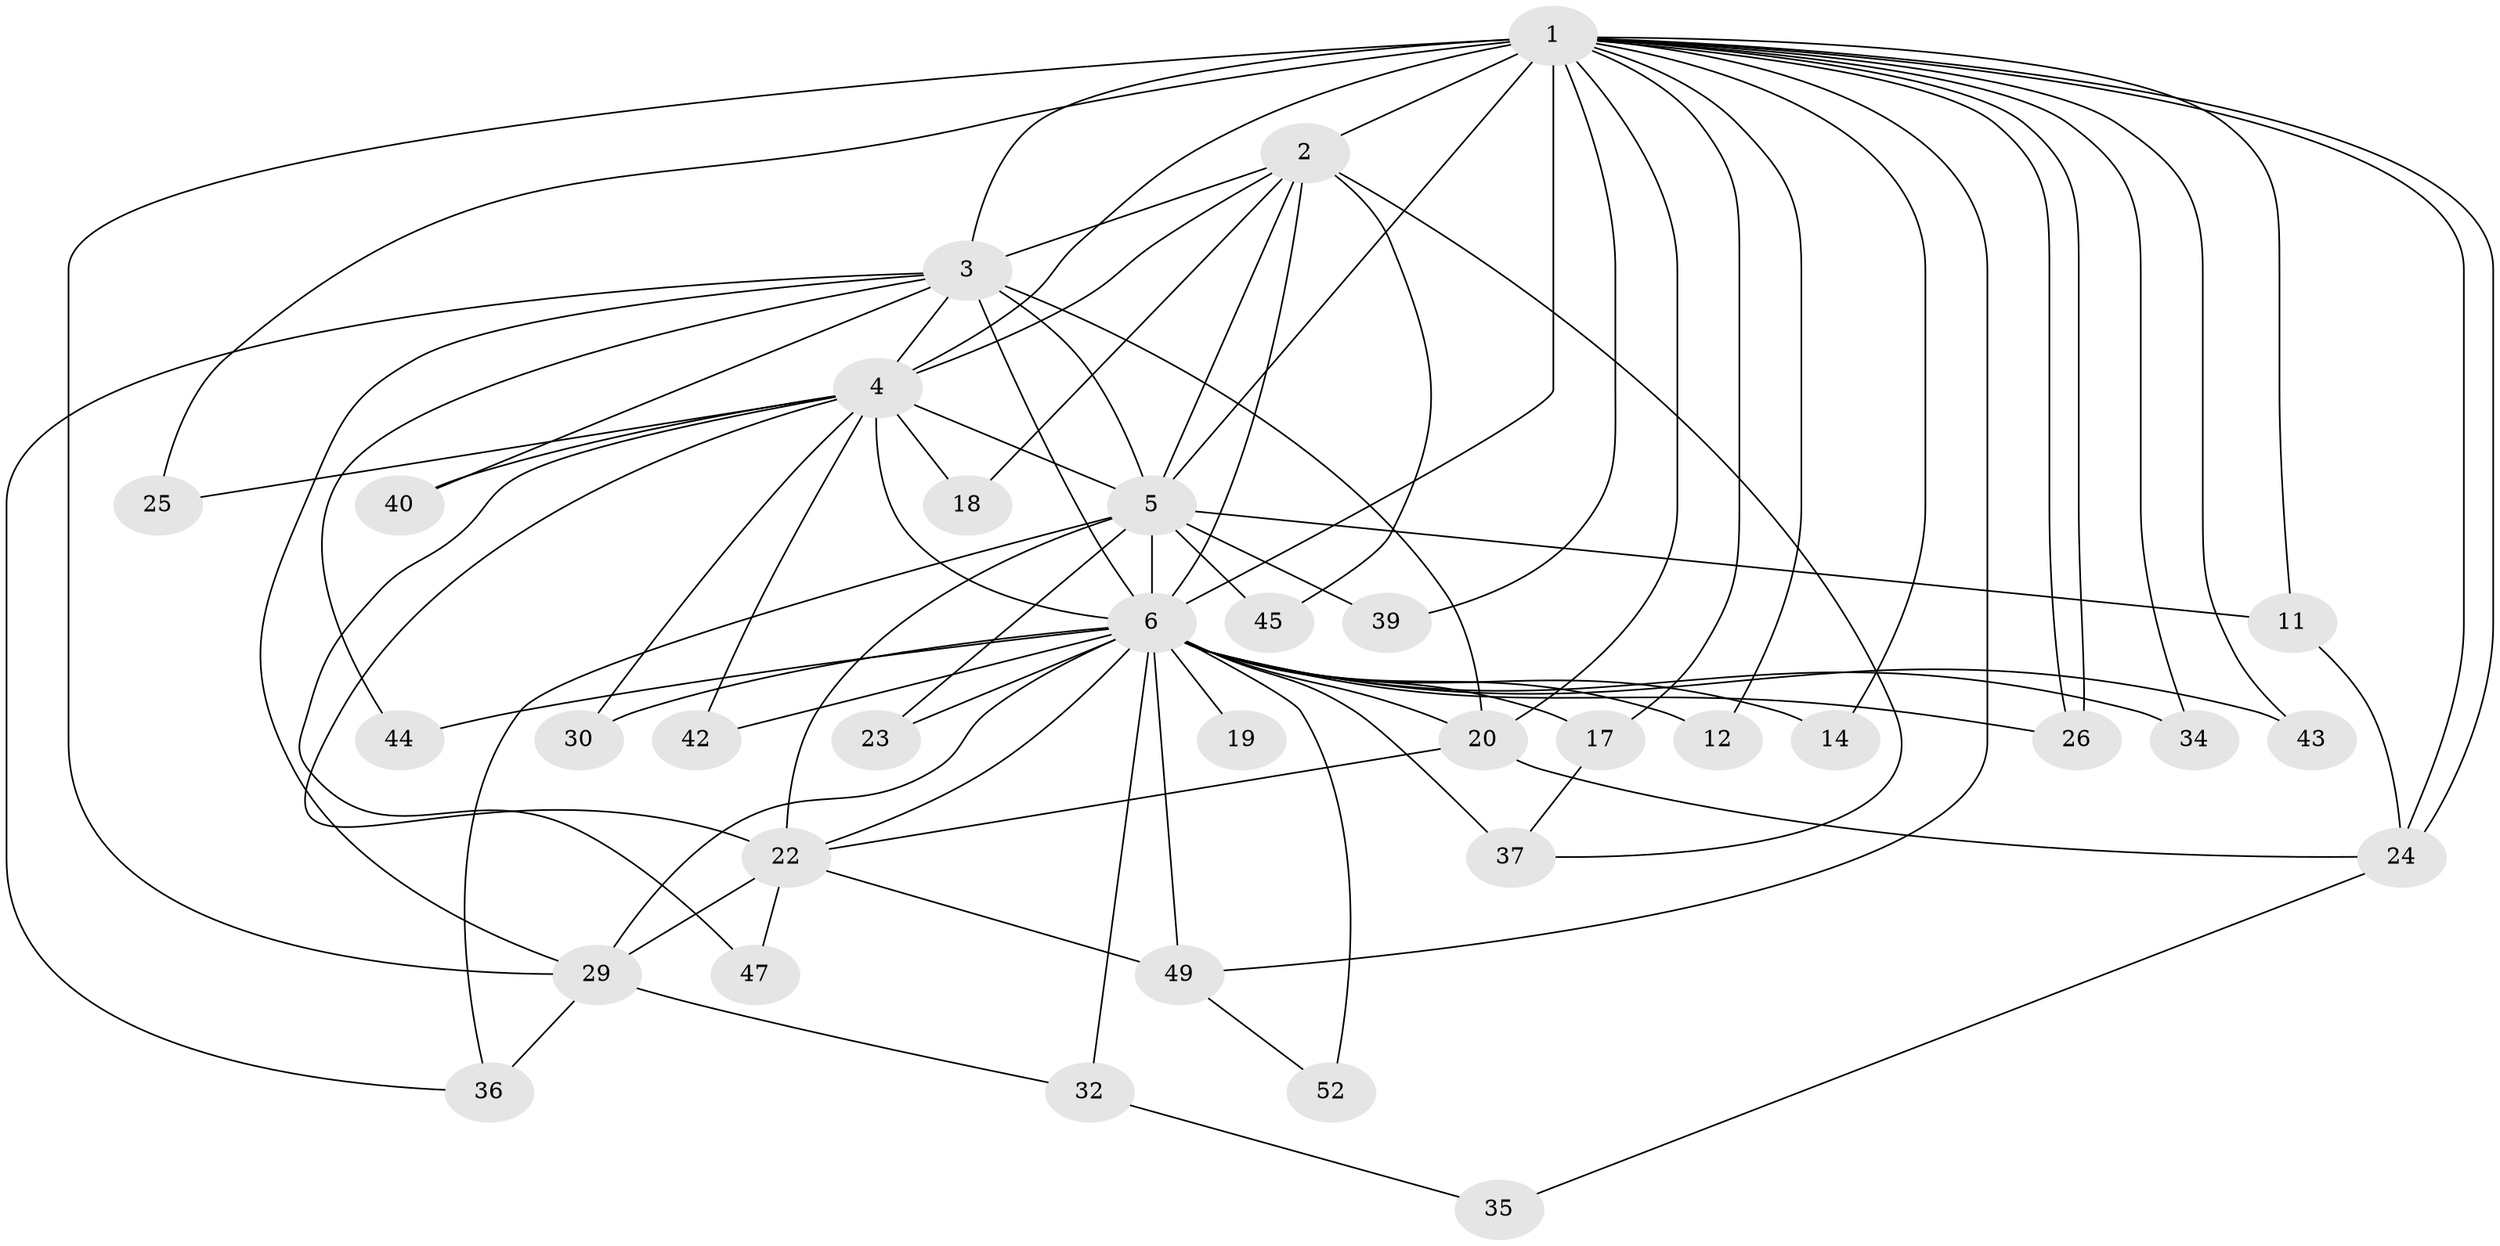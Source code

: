 // original degree distribution, {27: 0.014705882352941176, 13: 0.014705882352941176, 16: 0.029411764705882353, 17: 0.014705882352941176, 19: 0.014705882352941176, 18: 0.029411764705882353, 14: 0.029411764705882353, 3: 0.22058823529411764, 2: 0.5294117647058824, 5: 0.04411764705882353, 4: 0.04411764705882353, 6: 0.014705882352941176}
// Generated by graph-tools (version 1.1) at 2025/14/03/09/25 04:14:13]
// undirected, 34 vertices, 81 edges
graph export_dot {
graph [start="1"]
  node [color=gray90,style=filled];
  1;
  2;
  3 [super="+62+15+38+13+8"];
  4;
  5;
  6 [super="+63+61+57+41+46+28+7+10"];
  11;
  12;
  14;
  17 [super="+50"];
  18;
  19 [super="+51"];
  20;
  22 [super="+33"];
  23;
  24 [super="+58"];
  25;
  26 [super="+27"];
  29 [super="+48"];
  30;
  32;
  34;
  35;
  36;
  37;
  39;
  40;
  42;
  43;
  44;
  45;
  47;
  49 [super="+59+55"];
  52;
  1 -- 2;
  1 -- 3 [weight=4];
  1 -- 4;
  1 -- 5;
  1 -- 6 [weight=5];
  1 -- 11;
  1 -- 12;
  1 -- 14;
  1 -- 17;
  1 -- 20;
  1 -- 24;
  1 -- 24;
  1 -- 25;
  1 -- 26;
  1 -- 26;
  1 -- 34;
  1 -- 39;
  1 -- 43;
  1 -- 49;
  1 -- 29;
  2 -- 3 [weight=2];
  2 -- 4;
  2 -- 5;
  2 -- 6 [weight=5];
  2 -- 18;
  2 -- 37;
  2 -- 45;
  3 -- 4 [weight=3];
  3 -- 5 [weight=4];
  3 -- 6 [weight=10];
  3 -- 40;
  3 -- 44;
  3 -- 36;
  3 -- 20;
  3 -- 29;
  4 -- 5;
  4 -- 6 [weight=4];
  4 -- 18;
  4 -- 25;
  4 -- 30;
  4 -- 40;
  4 -- 42;
  4 -- 47;
  4 -- 22;
  5 -- 6 [weight=6];
  5 -- 11;
  5 -- 22;
  5 -- 23;
  5 -- 36;
  5 -- 39;
  5 -- 45;
  6 -- 12;
  6 -- 19 [weight=3];
  6 -- 49 [weight=3];
  6 -- 37 [weight=2];
  6 -- 32;
  6 -- 14 [weight=2];
  6 -- 17;
  6 -- 20;
  6 -- 26;
  6 -- 30;
  6 -- 34;
  6 -- 42;
  6 -- 52 [weight=2];
  6 -- 43;
  6 -- 44;
  6 -- 22;
  6 -- 23;
  6 -- 29;
  11 -- 24;
  17 -- 37;
  20 -- 24;
  20 -- 22;
  22 -- 49;
  22 -- 29;
  22 -- 47;
  24 -- 35;
  29 -- 32;
  29 -- 36;
  32 -- 35;
  49 -- 52;
}
